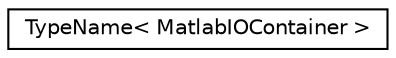 digraph "Graphical Class Hierarchy"
{
  edge [fontname="Helvetica",fontsize="10",labelfontname="Helvetica",labelfontsize="10"];
  node [fontname="Helvetica",fontsize="10",shape=record];
  rankdir="LR";
  Node1 [label="TypeName\< MatlabIOContainer \>",height=0.2,width=0.4,color="black", fillcolor="white", style="filled",URL="$structTypeName_3_01MatlabIOContainer_01_4.html"];
}
